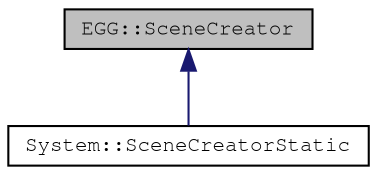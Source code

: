 digraph "EGG::SceneCreator"
{
 // LATEX_PDF_SIZE
  edge [fontname="FreeMono",fontsize="10",labelfontname="FreeMono",labelfontsize="10"];
  node [fontname="FreeMono",fontsize="10",shape=record];
  Node1 [label="EGG::SceneCreator",height=0.2,width=0.4,color="black", fillcolor="grey75", style="filled", fontcolor="black",tooltip=" "];
  Node1 -> Node2 [dir="back",color="midnightblue",fontsize="10",style="solid",fontname="FreeMono"];
  Node2 [label="System::SceneCreatorStatic",height=0.2,width=0.4,color="black", fillcolor="white", style="filled",URL="$class_system_1_1_scene_creator_static.html",tooltip="Static scene creator starts the boostrap scene."];
}
